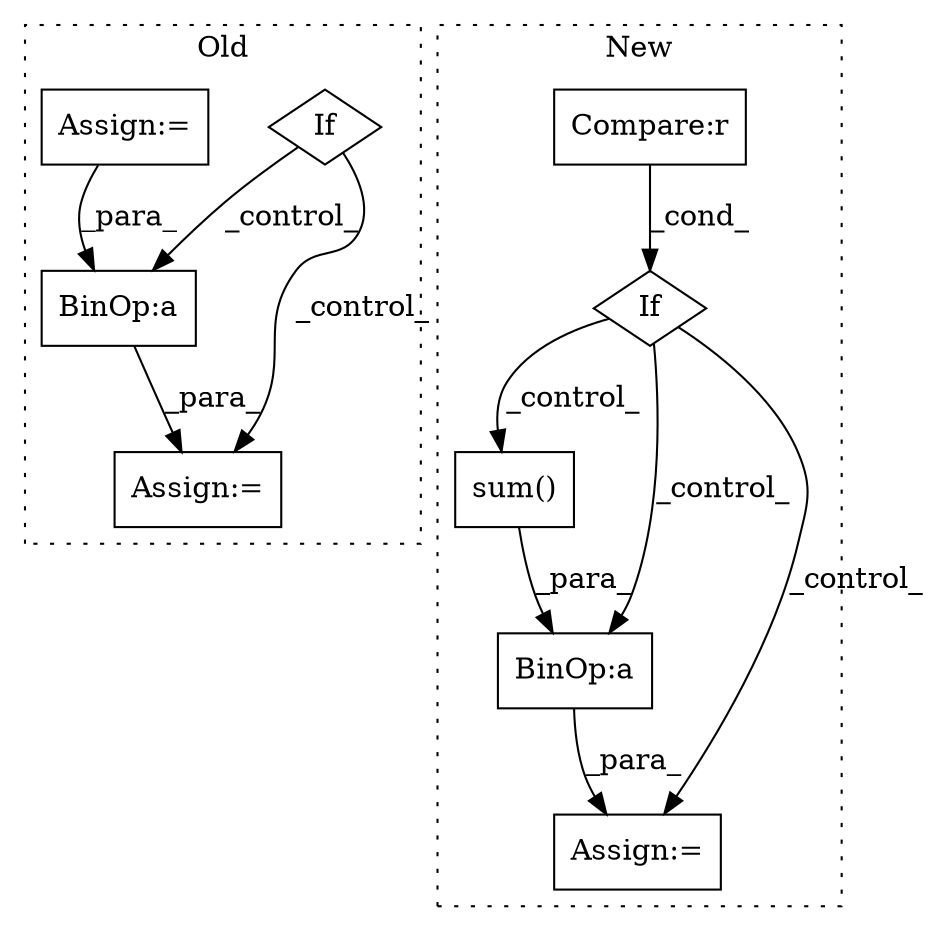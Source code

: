 digraph G {
subgraph cluster0 {
1 [label="If" a="96" s="1282" l="3" shape="diamond"];
5 [label="Assign:=" a="68" s="1397" l="3" shape="box"];
6 [label="BinOp:a" a="82" s="1411" l="3" shape="box"];
8 [label="Assign:=" a="68" s="925" l="3" shape="box"];
label = "Old";
style="dotted";
}
subgraph cluster1 {
2 [label="sum()" a="75" s="1353" l="37" shape="box"];
3 [label="Assign:=" a="68" s="1338" l="3" shape="box"];
4 [label="If" a="96" s="1135" l="3" shape="diamond"];
7 [label="BinOp:a" a="82" s="1391" l="3" shape="box"];
9 [label="Compare:r" a="40" s="1138" l="29" shape="box"];
label = "New";
style="dotted";
}
1 -> 6 [label="_control_"];
1 -> 5 [label="_control_"];
2 -> 7 [label="_para_"];
4 -> 2 [label="_control_"];
4 -> 7 [label="_control_"];
4 -> 3 [label="_control_"];
6 -> 5 [label="_para_"];
7 -> 3 [label="_para_"];
8 -> 6 [label="_para_"];
9 -> 4 [label="_cond_"];
}